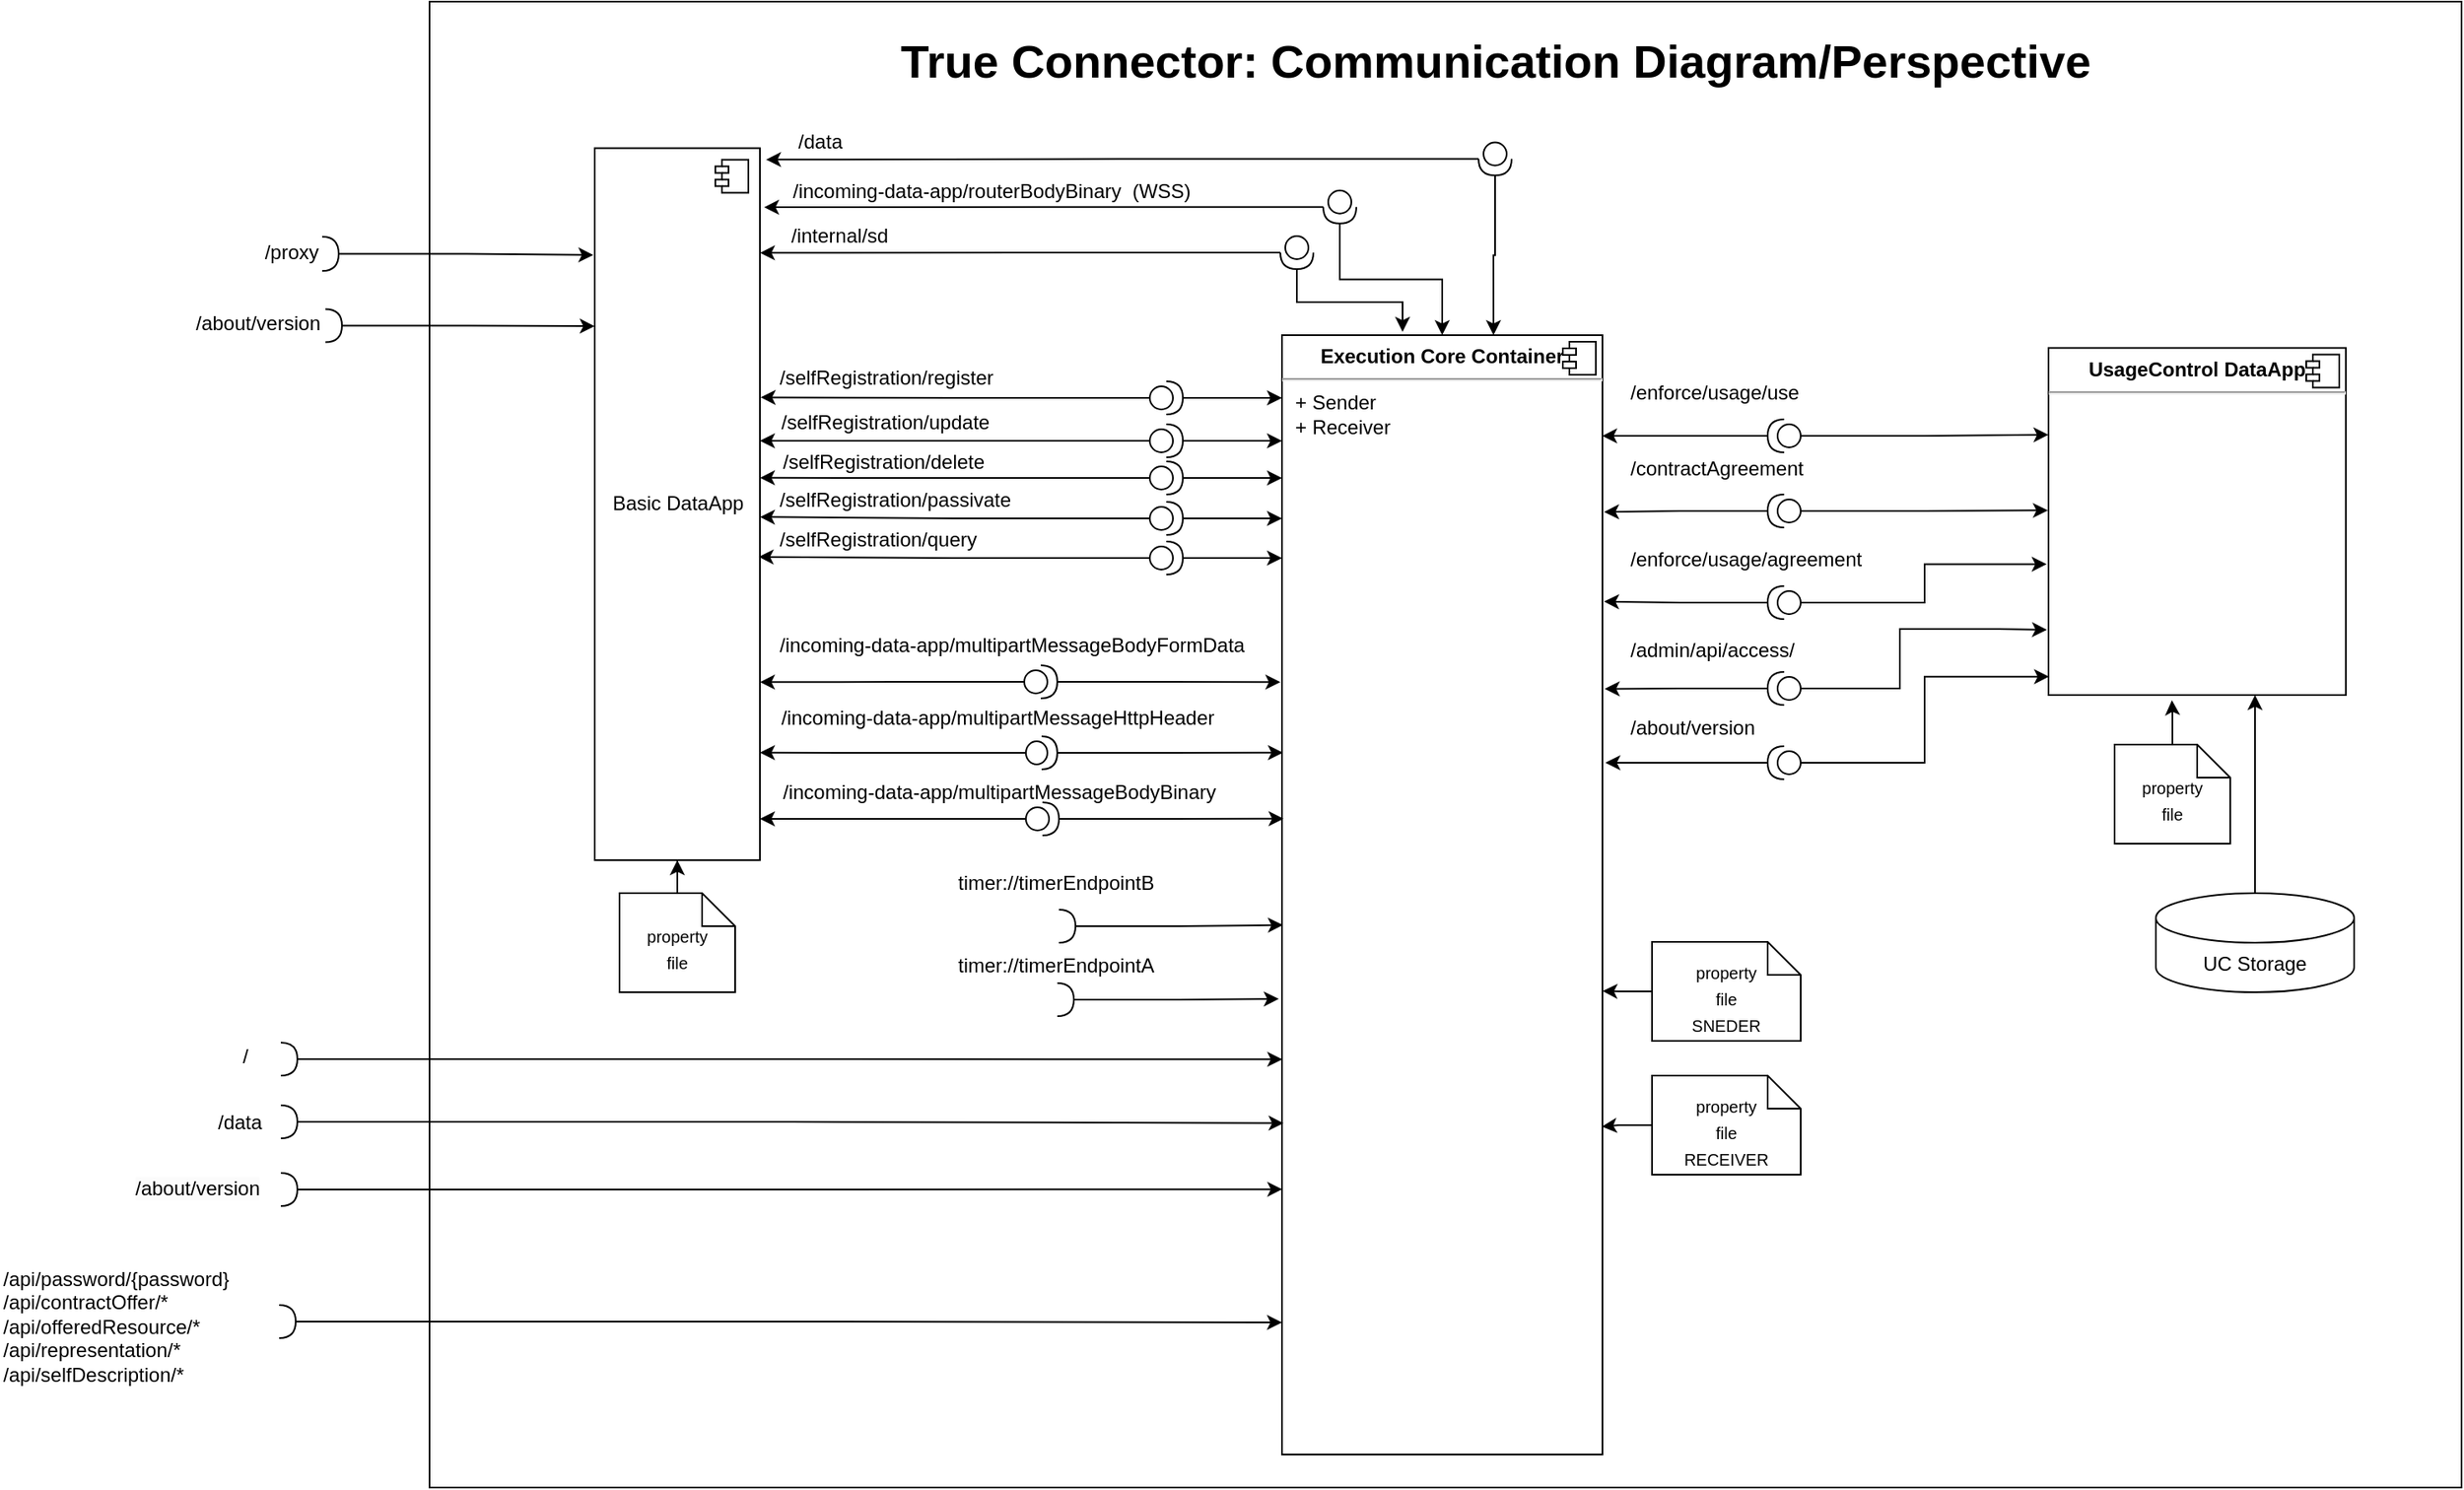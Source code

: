 <mxfile version="20.8.18" type="device"><diagram name="Page-1" id="HxF8pDcrHoCkQKzyp_-d"><mxGraphModel dx="2600" dy="915" grid="1" gridSize="10" guides="1" tooltips="1" connect="1" arrows="1" fold="1" page="1" pageScale="1" pageWidth="850" pageHeight="1100" math="0" shadow="0"><root><mxCell id="0"/><mxCell id="1" parent="0"/><mxCell id="eHcVidoH89-sL1lNpam1-238" value="" style="rounded=0;whiteSpace=wrap;html=1;fontSize=10;" vertex="1" parent="1"><mxGeometry x="-200" width="1230" height="900" as="geometry"/></mxCell><mxCell id="eHcVidoH89-sL1lNpam1-1" value="Basic DataApp" style="html=1;dropTarget=0;" vertex="1" parent="1"><mxGeometry x="-100" y="88.75" width="100" height="431.25" as="geometry"/></mxCell><mxCell id="eHcVidoH89-sL1lNpam1-2" value="" style="shape=module;jettyWidth=8;jettyHeight=4;" vertex="1" parent="eHcVidoH89-sL1lNpam1-1"><mxGeometry x="1" width="20" height="20" relative="1" as="geometry"><mxPoint x="-27" y="7" as="offset"/></mxGeometry></mxCell><mxCell id="eHcVidoH89-sL1lNpam1-3" value="&lt;p style=&quot;margin:0px;margin-top:6px;text-align:center;&quot;&gt;&lt;b&gt;UsageControl DataApp&lt;/b&gt;&lt;/p&gt;&lt;hr&gt;&lt;p style=&quot;margin:0px;margin-left:8px;&quot;&gt;&lt;br&gt;&lt;/p&gt;" style="align=left;overflow=fill;html=1;dropTarget=0;" vertex="1" parent="1"><mxGeometry x="780" y="209.75" width="180" height="210.25" as="geometry"/></mxCell><mxCell id="eHcVidoH89-sL1lNpam1-4" value="" style="shape=component;jettyWidth=8;jettyHeight=4;" vertex="1" parent="eHcVidoH89-sL1lNpam1-3"><mxGeometry x="1" width="20" height="20" relative="1" as="geometry"><mxPoint x="-24" y="4" as="offset"/></mxGeometry></mxCell><mxCell id="eHcVidoH89-sL1lNpam1-17" value="/data" style="text;html=1;strokeColor=none;fillColor=none;align=right;verticalAlign=middle;whiteSpace=wrap;rounded=0;" vertex="1" parent="1"><mxGeometry x="10" y="69.75" width="42" height="30" as="geometry"/></mxCell><mxCell id="eHcVidoH89-sL1lNpam1-18" value="/proxy" style="text;html=1;strokeColor=none;fillColor=none;align=right;verticalAlign=middle;whiteSpace=wrap;rounded=0;" vertex="1" parent="1"><mxGeometry x="-307" y="137" width="42" height="30" as="geometry"/></mxCell><mxCell id="eHcVidoH89-sL1lNpam1-19" value="/about/version" style="text;html=1;strokeColor=none;fillColor=none;align=right;verticalAlign=middle;whiteSpace=wrap;rounded=0;" vertex="1" parent="1"><mxGeometry x="-338.5" y="179.75" width="73.5" height="30" as="geometry"/></mxCell><mxCell id="eHcVidoH89-sL1lNpam1-92" style="edgeStyle=orthogonalEdgeStyle;rounded=0;orthogonalLoop=1;jettySize=auto;html=1;entryX=0.5;entryY=0;entryDx=0;entryDy=0;" edge="1" parent="1" source="eHcVidoH89-sL1lNpam1-20" target="eHcVidoH89-sL1lNpam1-26"><mxGeometry relative="1" as="geometry"/></mxCell><mxCell id="eHcVidoH89-sL1lNpam1-156" style="edgeStyle=orthogonalEdgeStyle;rounded=0;orthogonalLoop=1;jettySize=auto;html=1;entryX=1.025;entryY=0.083;entryDx=0;entryDy=0;entryPerimeter=0;" edge="1" parent="1" source="eHcVidoH89-sL1lNpam1-20" target="eHcVidoH89-sL1lNpam1-1"><mxGeometry relative="1" as="geometry"/></mxCell><mxCell id="eHcVidoH89-sL1lNpam1-20" value="" style="shape=providedRequiredInterface;html=1;verticalLabelPosition=bottom;sketch=0;direction=south;" vertex="1" parent="1"><mxGeometry x="341" y="114.38" width="20" height="20" as="geometry"/></mxCell><mxCell id="eHcVidoH89-sL1lNpam1-22" value="/incoming-data-app/routerBodyBinary&amp;nbsp; (WSS)" style="text;html=1;strokeColor=none;fillColor=none;align=left;verticalAlign=middle;whiteSpace=wrap;rounded=0;" vertex="1" parent="1"><mxGeometry x="18" y="99.75" width="248" height="30" as="geometry"/></mxCell><mxCell id="eHcVidoH89-sL1lNpam1-72" style="edgeStyle=orthogonalEdgeStyle;rounded=0;orthogonalLoop=1;jettySize=auto;html=1;" edge="1" parent="1" source="eHcVidoH89-sL1lNpam1-25"><mxGeometry relative="1" as="geometry"><mxPoint x="316" y="240" as="targetPoint"/></mxGeometry></mxCell><mxCell id="eHcVidoH89-sL1lNpam1-122" style="edgeStyle=orthogonalEdgeStyle;rounded=0;orthogonalLoop=1;jettySize=auto;html=1;entryX=1.004;entryY=0.35;entryDx=0;entryDy=0;entryPerimeter=0;" edge="1" parent="1" source="eHcVidoH89-sL1lNpam1-25" target="eHcVidoH89-sL1lNpam1-1"><mxGeometry relative="1" as="geometry"/></mxCell><mxCell id="eHcVidoH89-sL1lNpam1-25" value="" style="shape=providedRequiredInterface;html=1;verticalLabelPosition=bottom;sketch=0;direction=east;" vertex="1" parent="1"><mxGeometry x="236" y="230" width="20" height="20" as="geometry"/></mxCell><mxCell id="eHcVidoH89-sL1lNpam1-26" value="&lt;p style=&quot;margin:0px;margin-top:6px;text-align:center;&quot;&gt;&lt;b&gt;Execution Core Container&lt;/b&gt;&lt;/p&gt;&lt;hr&gt;&lt;p style=&quot;margin:0px;margin-left:8px;&quot;&gt;+ Sender&lt;br&gt;+ Receiver&lt;/p&gt;" style="align=left;overflow=fill;html=1;dropTarget=0;" vertex="1" parent="1"><mxGeometry x="316" y="202" width="194" height="678" as="geometry"/></mxCell><mxCell id="eHcVidoH89-sL1lNpam1-27" value="" style="shape=component;jettyWidth=8;jettyHeight=4;" vertex="1" parent="eHcVidoH89-sL1lNpam1-26"><mxGeometry x="1" width="20" height="20" relative="1" as="geometry"><mxPoint x="-24" y="4" as="offset"/></mxGeometry></mxCell><mxCell id="eHcVidoH89-sL1lNpam1-30" value="/selfRegistration/register" style="text;whiteSpace=wrap;html=1;" vertex="1" parent="1"><mxGeometry x="10" y="214" width="160" height="27.25" as="geometry"/></mxCell><mxCell id="eHcVidoH89-sL1lNpam1-32" value="/selfRegistration/delete" style="text;whiteSpace=wrap;html=1;" vertex="1" parent="1"><mxGeometry x="12" y="264.75" width="160" height="23" as="geometry"/></mxCell><mxCell id="eHcVidoH89-sL1lNpam1-33" value="/selfRegistration/passivate" style="text;whiteSpace=wrap;html=1;" vertex="1" parent="1"><mxGeometry x="10" y="287.75" width="170" height="26" as="geometry"/></mxCell><mxCell id="eHcVidoH89-sL1lNpam1-34" value="/selfRegistration/query" style="text;whiteSpace=wrap;html=1;" vertex="1" parent="1"><mxGeometry x="10" y="311.75" width="150" height="22.75" as="geometry"/></mxCell><mxCell id="eHcVidoH89-sL1lNpam1-35" value="/internal/sd" style="text;whiteSpace=wrap;html=1;" vertex="1" parent="1"><mxGeometry x="17" y="128.13" width="90" height="30" as="geometry"/></mxCell><mxCell id="eHcVidoH89-sL1lNpam1-36" value="/incoming-data-app/multipartMessageBodyBinary" style="text;whiteSpace=wrap;html=1;" vertex="1" parent="1"><mxGeometry x="12" y="465" width="300" height="30" as="geometry"/></mxCell><mxCell id="eHcVidoH89-sL1lNpam1-37" value="/incoming-data-app/multipartMessageBodyFormData" style="text;whiteSpace=wrap;html=1;" vertex="1" parent="1"><mxGeometry x="10" y="376" width="300" height="30" as="geometry"/></mxCell><mxCell id="eHcVidoH89-sL1lNpam1-38" value="/incoming-data-app/multipartMessageHttpHeader" style="text;whiteSpace=wrap;html=1;" vertex="1" parent="1"><mxGeometry x="11" y="420" width="300" height="30" as="geometry"/></mxCell><mxCell id="eHcVidoH89-sL1lNpam1-39" value="timer://timerEndpointA" style="text;whiteSpace=wrap;html=1;" vertex="1" parent="1"><mxGeometry x="118" y="570" width="150" height="40" as="geometry"/></mxCell><mxCell id="eHcVidoH89-sL1lNpam1-40" value="/data" style="text;whiteSpace=wrap;html=1;" vertex="1" parent="1"><mxGeometry x="-330" y="665" width="60" height="29" as="geometry"/></mxCell><mxCell id="eHcVidoH89-sL1lNpam1-41" value="timer://timerEndpointB" style="text;whiteSpace=wrap;html=1;" vertex="1" parent="1"><mxGeometry x="118" y="520" width="150" height="29" as="geometry"/></mxCell><mxCell id="eHcVidoH89-sL1lNpam1-42" value="/enforce/usage/use" style="text;whiteSpace=wrap;html=1;" vertex="1" parent="1"><mxGeometry x="525" y="223" width="140" height="30" as="geometry"/></mxCell><mxCell id="eHcVidoH89-sL1lNpam1-43" value="/enforce/usage/agreement" style="text;whiteSpace=wrap;html=1;" vertex="1" parent="1"><mxGeometry x="525" y="324" width="170" height="30" as="geometry"/></mxCell><mxCell id="eHcVidoH89-sL1lNpam1-44" value="/contractAgreement" style="text;whiteSpace=wrap;html=1;" vertex="1" parent="1"><mxGeometry x="525" y="268.5" width="140" height="30" as="geometry"/></mxCell><mxCell id="eHcVidoH89-sL1lNpam1-45" value="/admin/api/access/" style="text;whiteSpace=wrap;html=1;" vertex="1" parent="1"><mxGeometry x="525" y="379" width="130" height="25" as="geometry"/></mxCell><mxCell id="eHcVidoH89-sL1lNpam1-46" value="/about/version" style="text;whiteSpace=wrap;html=1;" vertex="1" parent="1"><mxGeometry x="525" y="426" width="110" height="25" as="geometry"/></mxCell><mxCell id="eHcVidoH89-sL1lNpam1-154" value="" style="edgeStyle=orthogonalEdgeStyle;rounded=0;orthogonalLoop=1;jettySize=auto;html=1;" edge="1" parent="1" source="eHcVidoH89-sL1lNpam1-47" target="eHcVidoH89-sL1lNpam1-3"><mxGeometry relative="1" as="geometry"><Array as="points"><mxPoint x="905" y="400"/><mxPoint x="905" y="400"/></Array></mxGeometry></mxCell><mxCell id="eHcVidoH89-sL1lNpam1-47" value="UC Storage" style="shape=cylinder3;whiteSpace=wrap;html=1;boundedLbl=1;backgroundOutline=1;size=15;" vertex="1" parent="1"><mxGeometry x="845" y="540" width="120" height="60" as="geometry"/></mxCell><mxCell id="eHcVidoH89-sL1lNpam1-51" value="&lt;span style=&quot;color: rgb(0, 0, 0); font-family: Helvetica; font-size: 12px; font-style: normal; font-variant-ligatures: normal; font-variant-caps: normal; font-weight: 400; letter-spacing: normal; orphans: 2; text-align: left; text-indent: 0px; text-transform: none; widows: 2; word-spacing: 0px; -webkit-text-stroke-width: 0px; background-color: rgb(251, 251, 251); text-decoration-thickness: initial; text-decoration-style: initial; text-decoration-color: initial; float: none; display: inline !important;&quot;&gt;/about/version&lt;/span&gt;" style="text;whiteSpace=wrap;html=1;" vertex="1" parent="1"><mxGeometry x="-380" y="704.5" width="110" height="30" as="geometry"/></mxCell><mxCell id="eHcVidoH89-sL1lNpam1-52" value="/" style="text;whiteSpace=wrap;html=1;" vertex="1" parent="1"><mxGeometry x="-315" y="625" width="60" height="29" as="geometry"/></mxCell><mxCell id="eHcVidoH89-sL1lNpam1-66" style="edgeStyle=orthogonalEdgeStyle;rounded=0;orthogonalLoop=1;jettySize=auto;html=1;" edge="1" parent="1" source="eHcVidoH89-sL1lNpam1-56"><mxGeometry relative="1" as="geometry"><mxPoint x="389" y="200" as="targetPoint"/><Array as="points"><mxPoint x="325" y="182"/><mxPoint x="389" y="182"/></Array></mxGeometry></mxCell><mxCell id="eHcVidoH89-sL1lNpam1-155" style="edgeStyle=orthogonalEdgeStyle;rounded=0;orthogonalLoop=1;jettySize=auto;html=1;entryX=1;entryY=0.147;entryDx=0;entryDy=0;entryPerimeter=0;" edge="1" parent="1" source="eHcVidoH89-sL1lNpam1-56" target="eHcVidoH89-sL1lNpam1-1"><mxGeometry relative="1" as="geometry"/></mxCell><mxCell id="eHcVidoH89-sL1lNpam1-56" value="" style="shape=providedRequiredInterface;html=1;verticalLabelPosition=bottom;sketch=0;direction=south;" vertex="1" parent="1"><mxGeometry x="315" y="142" width="20" height="20" as="geometry"/></mxCell><mxCell id="eHcVidoH89-sL1lNpam1-102" style="edgeStyle=orthogonalEdgeStyle;rounded=0;orthogonalLoop=1;jettySize=auto;html=1;entryX=0;entryY=0.25;entryDx=0;entryDy=0;" edge="1" parent="1" source="eHcVidoH89-sL1lNpam1-69" target="eHcVidoH89-sL1lNpam1-1"><mxGeometry relative="1" as="geometry"/></mxCell><mxCell id="eHcVidoH89-sL1lNpam1-69" value="" style="shape=requiredInterface;html=1;verticalLabelPosition=bottom;sketch=0;" vertex="1" parent="1"><mxGeometry x="-263" y="186.25" width="10" height="20" as="geometry"/></mxCell><mxCell id="eHcVidoH89-sL1lNpam1-77" style="edgeStyle=orthogonalEdgeStyle;rounded=0;orthogonalLoop=1;jettySize=auto;html=1;" edge="1" parent="1" source="eHcVidoH89-sL1lNpam1-73"><mxGeometry relative="1" as="geometry"><mxPoint x="316" y="266" as="targetPoint"/></mxGeometry></mxCell><mxCell id="eHcVidoH89-sL1lNpam1-123" style="edgeStyle=orthogonalEdgeStyle;rounded=0;orthogonalLoop=1;jettySize=auto;html=1;entryX=1;entryY=0.411;entryDx=0;entryDy=0;entryPerimeter=0;" edge="1" parent="1" source="eHcVidoH89-sL1lNpam1-73" target="eHcVidoH89-sL1lNpam1-1"><mxGeometry relative="1" as="geometry"/></mxCell><mxCell id="eHcVidoH89-sL1lNpam1-73" value="" style="shape=providedRequiredInterface;html=1;verticalLabelPosition=bottom;sketch=0;direction=east;" vertex="1" parent="1"><mxGeometry x="236" y="256" width="20" height="20" as="geometry"/></mxCell><mxCell id="eHcVidoH89-sL1lNpam1-79" style="edgeStyle=orthogonalEdgeStyle;rounded=0;orthogonalLoop=1;jettySize=auto;html=1;" edge="1" parent="1" source="eHcVidoH89-sL1lNpam1-74"><mxGeometry relative="1" as="geometry"><mxPoint x="316" y="288.5" as="targetPoint"/></mxGeometry></mxCell><mxCell id="eHcVidoH89-sL1lNpam1-126" style="edgeStyle=orthogonalEdgeStyle;rounded=0;orthogonalLoop=1;jettySize=auto;html=1;entryX=1;entryY=0.463;entryDx=0;entryDy=0;entryPerimeter=0;" edge="1" parent="1" source="eHcVidoH89-sL1lNpam1-74" target="eHcVidoH89-sL1lNpam1-1"><mxGeometry relative="1" as="geometry"/></mxCell><mxCell id="eHcVidoH89-sL1lNpam1-74" value="" style="shape=providedRequiredInterface;html=1;verticalLabelPosition=bottom;sketch=0;direction=east;" vertex="1" parent="1"><mxGeometry x="236" y="278.5" width="20" height="20" as="geometry"/></mxCell><mxCell id="eHcVidoH89-sL1lNpam1-105" style="edgeStyle=orthogonalEdgeStyle;rounded=0;orthogonalLoop=1;jettySize=auto;html=1;" edge="1" parent="1" source="eHcVidoH89-sL1lNpam1-75"><mxGeometry relative="1" as="geometry"><mxPoint x="316" y="313" as="targetPoint"/></mxGeometry></mxCell><mxCell id="eHcVidoH89-sL1lNpam1-127" style="edgeStyle=orthogonalEdgeStyle;rounded=0;orthogonalLoop=1;jettySize=auto;html=1;entryX=1;entryY=0.518;entryDx=0;entryDy=0;entryPerimeter=0;" edge="1" parent="1" source="eHcVidoH89-sL1lNpam1-75" target="eHcVidoH89-sL1lNpam1-1"><mxGeometry relative="1" as="geometry"/></mxCell><mxCell id="eHcVidoH89-sL1lNpam1-75" value="" style="shape=providedRequiredInterface;html=1;verticalLabelPosition=bottom;sketch=0;direction=east;" vertex="1" parent="1"><mxGeometry x="236" y="303" width="20" height="20" as="geometry"/></mxCell><mxCell id="eHcVidoH89-sL1lNpam1-81" style="edgeStyle=orthogonalEdgeStyle;rounded=0;orthogonalLoop=1;jettySize=auto;html=1;" edge="1" parent="1" source="eHcVidoH89-sL1lNpam1-76"><mxGeometry relative="1" as="geometry"><mxPoint x="316" y="337" as="targetPoint"/></mxGeometry></mxCell><mxCell id="eHcVidoH89-sL1lNpam1-128" style="edgeStyle=orthogonalEdgeStyle;rounded=0;orthogonalLoop=1;jettySize=auto;html=1;entryX=0.992;entryY=0.574;entryDx=0;entryDy=0;entryPerimeter=0;" edge="1" parent="1" source="eHcVidoH89-sL1lNpam1-76" target="eHcVidoH89-sL1lNpam1-1"><mxGeometry relative="1" as="geometry"/></mxCell><mxCell id="eHcVidoH89-sL1lNpam1-76" value="" style="shape=providedRequiredInterface;html=1;verticalLabelPosition=bottom;sketch=0;direction=east;" vertex="1" parent="1"><mxGeometry x="236" y="327" width="20" height="20" as="geometry"/></mxCell><mxCell id="eHcVidoH89-sL1lNpam1-103" style="edgeStyle=orthogonalEdgeStyle;rounded=0;orthogonalLoop=1;jettySize=auto;html=1;entryX=-0.008;entryY=0.15;entryDx=0;entryDy=0;entryPerimeter=0;" edge="1" parent="1" source="eHcVidoH89-sL1lNpam1-90" target="eHcVidoH89-sL1lNpam1-1"><mxGeometry relative="1" as="geometry"/></mxCell><mxCell id="eHcVidoH89-sL1lNpam1-90" value="" style="shape=requiredInterface;html=1;verticalLabelPosition=bottom;sketch=0;" vertex="1" parent="1"><mxGeometry x="-265" y="142.38" width="10" height="20.75" as="geometry"/></mxCell><mxCell id="eHcVidoH89-sL1lNpam1-115" style="edgeStyle=orthogonalEdgeStyle;rounded=0;orthogonalLoop=1;jettySize=auto;html=1;entryX=1;entryY=0.75;entryDx=0;entryDy=0;" edge="1" parent="1" source="eHcVidoH89-sL1lNpam1-107" target="eHcVidoH89-sL1lNpam1-1"><mxGeometry relative="1" as="geometry"/></mxCell><mxCell id="eHcVidoH89-sL1lNpam1-167" style="edgeStyle=orthogonalEdgeStyle;rounded=0;orthogonalLoop=1;jettySize=auto;html=1;entryX=-0.005;entryY=0.31;entryDx=0;entryDy=0;entryPerimeter=0;" edge="1" parent="1" source="eHcVidoH89-sL1lNpam1-107" target="eHcVidoH89-sL1lNpam1-26"><mxGeometry relative="1" as="geometry"/></mxCell><mxCell id="eHcVidoH89-sL1lNpam1-107" value="" style="shape=providedRequiredInterface;html=1;verticalLabelPosition=bottom;sketch=0;direction=east;" vertex="1" parent="1"><mxGeometry x="160" y="402" width="20" height="20" as="geometry"/></mxCell><mxCell id="eHcVidoH89-sL1lNpam1-120" style="edgeStyle=orthogonalEdgeStyle;rounded=0;orthogonalLoop=1;jettySize=auto;html=1;entryX=1;entryY=0.849;entryDx=0;entryDy=0;entryPerimeter=0;" edge="1" parent="1" source="eHcVidoH89-sL1lNpam1-108" target="eHcVidoH89-sL1lNpam1-1"><mxGeometry relative="1" as="geometry"/></mxCell><mxCell id="eHcVidoH89-sL1lNpam1-168" style="edgeStyle=orthogonalEdgeStyle;rounded=0;orthogonalLoop=1;jettySize=auto;html=1;entryX=0.003;entryY=0.373;entryDx=0;entryDy=0;entryPerimeter=0;" edge="1" parent="1" source="eHcVidoH89-sL1lNpam1-108" target="eHcVidoH89-sL1lNpam1-26"><mxGeometry relative="1" as="geometry"/></mxCell><mxCell id="eHcVidoH89-sL1lNpam1-108" value="" style="shape=providedRequiredInterface;html=1;verticalLabelPosition=bottom;sketch=0;direction=east;" vertex="1" parent="1"><mxGeometry x="161" y="445" width="19" height="20" as="geometry"/></mxCell><mxCell id="eHcVidoH89-sL1lNpam1-118" style="edgeStyle=orthogonalEdgeStyle;rounded=0;orthogonalLoop=1;jettySize=auto;html=1;entryX=1;entryY=0.942;entryDx=0;entryDy=0;entryPerimeter=0;" edge="1" parent="1" source="eHcVidoH89-sL1lNpam1-109" target="eHcVidoH89-sL1lNpam1-1"><mxGeometry relative="1" as="geometry"/></mxCell><mxCell id="eHcVidoH89-sL1lNpam1-169" style="edgeStyle=orthogonalEdgeStyle;rounded=0;orthogonalLoop=1;jettySize=auto;html=1;entryX=0.005;entryY=0.432;entryDx=0;entryDy=0;entryPerimeter=0;" edge="1" parent="1" source="eHcVidoH89-sL1lNpam1-109" target="eHcVidoH89-sL1lNpam1-26"><mxGeometry relative="1" as="geometry"/></mxCell><mxCell id="eHcVidoH89-sL1lNpam1-109" value="" style="shape=providedRequiredInterface;html=1;verticalLabelPosition=bottom;sketch=0;direction=east;" vertex="1" parent="1"><mxGeometry x="161" y="485" width="20" height="20" as="geometry"/></mxCell><mxCell id="eHcVidoH89-sL1lNpam1-121" value="/selfRegistration/update" style="text;whiteSpace=wrap;html=1;" vertex="1" parent="1"><mxGeometry x="11" y="241.25" width="160" height="30" as="geometry"/></mxCell><mxCell id="eHcVidoH89-sL1lNpam1-190" style="edgeStyle=orthogonalEdgeStyle;rounded=0;orthogonalLoop=1;jettySize=auto;html=1;entryX=0.001;entryY=0.647;entryDx=0;entryDy=0;entryPerimeter=0;" edge="1" parent="1" source="eHcVidoH89-sL1lNpam1-129" target="eHcVidoH89-sL1lNpam1-26"><mxGeometry relative="1" as="geometry"/></mxCell><mxCell id="eHcVidoH89-sL1lNpam1-129" value="" style="shape=requiredInterface;html=1;verticalLabelPosition=bottom;sketch=0;" vertex="1" parent="1"><mxGeometry x="-290" y="630.5" width="10" height="20" as="geometry"/></mxCell><mxCell id="eHcVidoH89-sL1lNpam1-189" style="edgeStyle=orthogonalEdgeStyle;rounded=0;orthogonalLoop=1;jettySize=auto;html=1;entryX=0.005;entryY=0.704;entryDx=0;entryDy=0;entryPerimeter=0;" edge="1" parent="1" source="eHcVidoH89-sL1lNpam1-130" target="eHcVidoH89-sL1lNpam1-26"><mxGeometry relative="1" as="geometry"/></mxCell><mxCell id="eHcVidoH89-sL1lNpam1-130" value="" style="shape=requiredInterface;html=1;verticalLabelPosition=bottom;sketch=0;" vertex="1" parent="1"><mxGeometry x="-290" y="668.5" width="10" height="20" as="geometry"/></mxCell><mxCell id="eHcVidoH89-sL1lNpam1-188" style="edgeStyle=orthogonalEdgeStyle;rounded=0;orthogonalLoop=1;jettySize=auto;html=1;entryX=0.001;entryY=0.763;entryDx=0;entryDy=0;entryPerimeter=0;" edge="1" parent="1" source="eHcVidoH89-sL1lNpam1-132" target="eHcVidoH89-sL1lNpam1-26"><mxGeometry relative="1" as="geometry"><mxPoint x="310" y="719" as="targetPoint"/></mxGeometry></mxCell><mxCell id="eHcVidoH89-sL1lNpam1-132" value="" style="shape=requiredInterface;html=1;verticalLabelPosition=bottom;sketch=0;" vertex="1" parent="1"><mxGeometry x="-290" y="709.5" width="10" height="20" as="geometry"/></mxCell><mxCell id="eHcVidoH89-sL1lNpam1-236" style="edgeStyle=orthogonalEdgeStyle;rounded=0;orthogonalLoop=1;jettySize=auto;html=1;entryX=0;entryY=0.25;entryDx=0;entryDy=0;fontSize=10;" edge="1" parent="1" source="eHcVidoH89-sL1lNpam1-136" target="eHcVidoH89-sL1lNpam1-3"><mxGeometry relative="1" as="geometry"/></mxCell><mxCell id="eHcVidoH89-sL1lNpam1-237" style="edgeStyle=orthogonalEdgeStyle;rounded=0;orthogonalLoop=1;jettySize=auto;html=1;entryX=0.999;entryY=0.09;entryDx=0;entryDy=0;entryPerimeter=0;fontSize=10;" edge="1" parent="1" source="eHcVidoH89-sL1lNpam1-136" target="eHcVidoH89-sL1lNpam1-26"><mxGeometry relative="1" as="geometry"/></mxCell><mxCell id="eHcVidoH89-sL1lNpam1-136" value="" style="shape=providedRequiredInterface;html=1;verticalLabelPosition=bottom;sketch=0;direction=west;" vertex="1" parent="1"><mxGeometry x="610" y="253" width="20" height="20" as="geometry"/></mxCell><mxCell id="eHcVidoH89-sL1lNpam1-198" style="edgeStyle=orthogonalEdgeStyle;rounded=0;orthogonalLoop=1;jettySize=auto;html=1;entryX=1.005;entryY=0.158;entryDx=0;entryDy=0;entryPerimeter=0;" edge="1" parent="1" source="eHcVidoH89-sL1lNpam1-139" target="eHcVidoH89-sL1lNpam1-26"><mxGeometry relative="1" as="geometry"><mxPoint x="530" y="308" as="targetPoint"/></mxGeometry></mxCell><mxCell id="eHcVidoH89-sL1lNpam1-232" style="edgeStyle=orthogonalEdgeStyle;rounded=0;orthogonalLoop=1;jettySize=auto;html=1;entryX=-0.002;entryY=0.468;entryDx=0;entryDy=0;entryPerimeter=0;fontSize=10;" edge="1" parent="1" source="eHcVidoH89-sL1lNpam1-139" target="eHcVidoH89-sL1lNpam1-3"><mxGeometry relative="1" as="geometry"/></mxCell><mxCell id="eHcVidoH89-sL1lNpam1-139" value="" style="shape=providedRequiredInterface;html=1;verticalLabelPosition=bottom;sketch=0;direction=west;" vertex="1" parent="1"><mxGeometry x="610" y="298.5" width="20" height="20" as="geometry"/></mxCell><mxCell id="eHcVidoH89-sL1lNpam1-223" style="edgeStyle=orthogonalEdgeStyle;rounded=0;orthogonalLoop=1;jettySize=auto;html=1;fontSize=10;entryX=1.005;entryY=0.238;entryDx=0;entryDy=0;entryPerimeter=0;" edge="1" parent="1" source="eHcVidoH89-sL1lNpam1-142" target="eHcVidoH89-sL1lNpam1-26"><mxGeometry relative="1" as="geometry"><mxPoint x="540" y="363" as="targetPoint"/></mxGeometry></mxCell><mxCell id="eHcVidoH89-sL1lNpam1-231" style="edgeStyle=orthogonalEdgeStyle;rounded=0;orthogonalLoop=1;jettySize=auto;html=1;entryX=-0.006;entryY=0.623;entryDx=0;entryDy=0;entryPerimeter=0;fontSize=10;" edge="1" parent="1" source="eHcVidoH89-sL1lNpam1-142" target="eHcVidoH89-sL1lNpam1-3"><mxGeometry relative="1" as="geometry"/></mxCell><mxCell id="eHcVidoH89-sL1lNpam1-142" value="" style="shape=providedRequiredInterface;html=1;verticalLabelPosition=bottom;sketch=0;direction=west;" vertex="1" parent="1"><mxGeometry x="610" y="354" width="20" height="20" as="geometry"/></mxCell><mxCell id="eHcVidoH89-sL1lNpam1-148" style="edgeStyle=orthogonalEdgeStyle;rounded=0;orthogonalLoop=1;jettySize=auto;html=1;exitX=0.5;exitY=1;exitDx=0;exitDy=0;" edge="1" parent="1" source="eHcVidoH89-sL1lNpam1-46" target="eHcVidoH89-sL1lNpam1-46"><mxGeometry relative="1" as="geometry"/></mxCell><mxCell id="eHcVidoH89-sL1lNpam1-230" style="edgeStyle=orthogonalEdgeStyle;rounded=0;orthogonalLoop=1;jettySize=auto;html=1;fontSize=10;entryX=-0.005;entryY=0.812;entryDx=0;entryDy=0;entryPerimeter=0;" edge="1" parent="1" source="eHcVidoH89-sL1lNpam1-150" target="eHcVidoH89-sL1lNpam1-3"><mxGeometry relative="1" as="geometry"><mxPoint x="750" y="380" as="targetPoint"/><Array as="points"><mxPoint x="690" y="416"/><mxPoint x="690" y="380"/><mxPoint x="750" y="380"/></Array></mxGeometry></mxCell><mxCell id="eHcVidoH89-sL1lNpam1-234" style="edgeStyle=orthogonalEdgeStyle;rounded=0;orthogonalLoop=1;jettySize=auto;html=1;fontSize=10;entryX=1.007;entryY=0.316;entryDx=0;entryDy=0;entryPerimeter=0;" edge="1" parent="1" source="eHcVidoH89-sL1lNpam1-150" target="eHcVidoH89-sL1lNpam1-26"><mxGeometry relative="1" as="geometry"><mxPoint x="540" y="416" as="targetPoint"/></mxGeometry></mxCell><mxCell id="eHcVidoH89-sL1lNpam1-150" value="" style="shape=providedRequiredInterface;html=1;verticalLabelPosition=bottom;sketch=0;direction=west;" vertex="1" parent="1"><mxGeometry x="610" y="406" width="20" height="20" as="geometry"/></mxCell><mxCell id="eHcVidoH89-sL1lNpam1-187" style="edgeStyle=orthogonalEdgeStyle;rounded=0;orthogonalLoop=1;jettySize=auto;html=1;entryX=0;entryY=0.882;entryDx=0;entryDy=0;entryPerimeter=0;" edge="1" parent="1" source="eHcVidoH89-sL1lNpam1-157" target="eHcVidoH89-sL1lNpam1-26"><mxGeometry relative="1" as="geometry"><mxPoint x="310" y="800" as="targetPoint"/></mxGeometry></mxCell><mxCell id="eHcVidoH89-sL1lNpam1-157" value="" style="shape=requiredInterface;html=1;verticalLabelPosition=bottom;sketch=0;" vertex="1" parent="1"><mxGeometry x="-291" y="789.5" width="10" height="20" as="geometry"/></mxCell><mxCell id="eHcVidoH89-sL1lNpam1-174" style="edgeStyle=orthogonalEdgeStyle;rounded=0;orthogonalLoop=1;jettySize=auto;html=1;entryX=0.003;entryY=0.527;entryDx=0;entryDy=0;entryPerimeter=0;" edge="1" parent="1" source="eHcVidoH89-sL1lNpam1-171" target="eHcVidoH89-sL1lNpam1-26"><mxGeometry relative="1" as="geometry"/></mxCell><mxCell id="eHcVidoH89-sL1lNpam1-171" value="" style="shape=requiredInterface;html=1;verticalLabelPosition=bottom;sketch=0;" vertex="1" parent="1"><mxGeometry x="181" y="550" width="10" height="20" as="geometry"/></mxCell><mxCell id="eHcVidoH89-sL1lNpam1-173" style="edgeStyle=orthogonalEdgeStyle;rounded=0;orthogonalLoop=1;jettySize=auto;html=1;entryX=-0.01;entryY=0.593;entryDx=0;entryDy=0;entryPerimeter=0;" edge="1" parent="1" source="eHcVidoH89-sL1lNpam1-172" target="eHcVidoH89-sL1lNpam1-26"><mxGeometry relative="1" as="geometry"/></mxCell><mxCell id="eHcVidoH89-sL1lNpam1-172" value="" style="shape=requiredInterface;html=1;verticalLabelPosition=bottom;sketch=0;" vertex="1" parent="1"><mxGeometry x="180" y="594.5" width="10" height="20" as="geometry"/></mxCell><mxCell id="eHcVidoH89-sL1lNpam1-185" value="/api/password/{password}&#10;/api/contractOffer/*&#10;/api/offeredResource/*&#10;/api/representation/*&#10;/api/selfDescription/*" style="text;whiteSpace=wrap;html=1;" vertex="1" parent="1"><mxGeometry x="-460" y="759.5" width="150" height="80" as="geometry"/></mxCell><mxCell id="eHcVidoH89-sL1lNpam1-203" value="&lt;font size=&quot;1&quot; style=&quot;&quot;&gt;&lt;b style=&quot;font-size: 28px;&quot;&gt;True Connector: Communication Diagram/Perspective&lt;/b&gt;&lt;/font&gt;" style="text;html=1;strokeColor=none;fillColor=none;align=center;verticalAlign=middle;whiteSpace=wrap;rounded=0;" vertex="1" parent="1"><mxGeometry x="62.5" y="10" width="765" height="51.25" as="geometry"/></mxCell><mxCell id="eHcVidoH89-sL1lNpam1-210" style="edgeStyle=orthogonalEdgeStyle;rounded=0;orthogonalLoop=1;jettySize=auto;html=1;fontSize=30;entryX=0.66;entryY=0;entryDx=0;entryDy=0;entryPerimeter=0;" edge="1" parent="1" source="eHcVidoH89-sL1lNpam1-206" target="eHcVidoH89-sL1lNpam1-26"><mxGeometry relative="1" as="geometry"><mxPoint x="445" y="180" as="targetPoint"/></mxGeometry></mxCell><mxCell id="eHcVidoH89-sL1lNpam1-212" style="edgeStyle=orthogonalEdgeStyle;rounded=0;orthogonalLoop=1;jettySize=auto;html=1;fontSize=30;entryX=1.037;entryY=0.016;entryDx=0;entryDy=0;entryPerimeter=0;" edge="1" parent="1" source="eHcVidoH89-sL1lNpam1-206" target="eHcVidoH89-sL1lNpam1-1"><mxGeometry relative="1" as="geometry"><mxPoint x="10" y="91" as="targetPoint"/></mxGeometry></mxCell><mxCell id="eHcVidoH89-sL1lNpam1-206" value="" style="shape=providedRequiredInterface;html=1;verticalLabelPosition=bottom;sketch=0;direction=south;" vertex="1" parent="1"><mxGeometry x="435" y="85.25" width="20" height="20" as="geometry"/></mxCell><mxCell id="eHcVidoH89-sL1lNpam1-221" style="edgeStyle=orthogonalEdgeStyle;rounded=0;orthogonalLoop=1;jettySize=auto;html=1;entryX=0.5;entryY=1;entryDx=0;entryDy=0;fontSize=10;" edge="1" parent="1" source="eHcVidoH89-sL1lNpam1-214" target="eHcVidoH89-sL1lNpam1-1"><mxGeometry relative="1" as="geometry"/></mxCell><mxCell id="eHcVidoH89-sL1lNpam1-214" value="&lt;p style=&quot;line-height: 30%;&quot;&gt;&lt;font style=&quot;font-size: 10px;&quot;&gt;property&lt;br&gt;file&lt;br&gt;&lt;/font&gt;&lt;/p&gt;" style="shape=note;size=20;whiteSpace=wrap;html=1;fontSize=30;" vertex="1" parent="1"><mxGeometry x="-85" y="540" width="70" height="60" as="geometry"/></mxCell><mxCell id="eHcVidoH89-sL1lNpam1-219" style="edgeStyle=orthogonalEdgeStyle;rounded=0;orthogonalLoop=1;jettySize=auto;html=1;entryX=1;entryY=0.586;entryDx=0;entryDy=0;entryPerimeter=0;fontSize=10;" edge="1" parent="1" source="eHcVidoH89-sL1lNpam1-215" target="eHcVidoH89-sL1lNpam1-26"><mxGeometry relative="1" as="geometry"/></mxCell><mxCell id="eHcVidoH89-sL1lNpam1-215" value="&lt;p style=&quot;line-height: 30%;&quot;&gt;&lt;font style=&quot;font-size: 10px;&quot;&gt;property&lt;br&gt;file&lt;br&gt;SNEDER&lt;/font&gt;&lt;/p&gt;" style="shape=note;size=20;whiteSpace=wrap;html=1;fontSize=30;" vertex="1" parent="1"><mxGeometry x="540" y="569.5" width="90" height="60" as="geometry"/></mxCell><mxCell id="eHcVidoH89-sL1lNpam1-220" style="edgeStyle=orthogonalEdgeStyle;rounded=0;orthogonalLoop=1;jettySize=auto;html=1;entryX=0.998;entryY=0.707;entryDx=0;entryDy=0;entryPerimeter=0;fontSize=10;" edge="1" parent="1" source="eHcVidoH89-sL1lNpam1-216" target="eHcVidoH89-sL1lNpam1-26"><mxGeometry relative="1" as="geometry"/></mxCell><mxCell id="eHcVidoH89-sL1lNpam1-216" value="&lt;p style=&quot;line-height: 30%;&quot;&gt;&lt;font style=&quot;font-size: 10px;&quot;&gt;property&lt;br&gt;file&lt;br&gt;RECEIVER&lt;/font&gt;&lt;/p&gt;" style="shape=note;size=20;whiteSpace=wrap;html=1;fontSize=30;" vertex="1" parent="1"><mxGeometry x="540" y="650.5" width="90" height="60" as="geometry"/></mxCell><mxCell id="eHcVidoH89-sL1lNpam1-222" style="edgeStyle=orthogonalEdgeStyle;rounded=0;orthogonalLoop=1;jettySize=auto;html=1;entryX=0.415;entryY=1.015;entryDx=0;entryDy=0;entryPerimeter=0;fontSize=10;" edge="1" parent="1" source="eHcVidoH89-sL1lNpam1-217" target="eHcVidoH89-sL1lNpam1-3"><mxGeometry relative="1" as="geometry"/></mxCell><mxCell id="eHcVidoH89-sL1lNpam1-217" value="&lt;p style=&quot;line-height: 30%;&quot;&gt;&lt;font style=&quot;font-size: 10px;&quot;&gt;property&lt;br&gt;file&lt;br&gt;&lt;/font&gt;&lt;/p&gt;" style="shape=note;size=20;whiteSpace=wrap;html=1;fontSize=30;" vertex="1" parent="1"><mxGeometry x="820" y="450" width="70" height="60" as="geometry"/></mxCell><mxCell id="eHcVidoH89-sL1lNpam1-229" style="edgeStyle=orthogonalEdgeStyle;rounded=0;orthogonalLoop=1;jettySize=auto;html=1;entryX=0.002;entryY=0.947;entryDx=0;entryDy=0;entryPerimeter=0;fontSize=10;" edge="1" parent="1" source="eHcVidoH89-sL1lNpam1-227" target="eHcVidoH89-sL1lNpam1-3"><mxGeometry relative="1" as="geometry"/></mxCell><mxCell id="eHcVidoH89-sL1lNpam1-233" style="edgeStyle=orthogonalEdgeStyle;rounded=0;orthogonalLoop=1;jettySize=auto;html=1;entryX=1.009;entryY=0.382;entryDx=0;entryDy=0;entryPerimeter=0;fontSize=10;" edge="1" parent="1" source="eHcVidoH89-sL1lNpam1-227" target="eHcVidoH89-sL1lNpam1-26"><mxGeometry relative="1" as="geometry"/></mxCell><mxCell id="eHcVidoH89-sL1lNpam1-227" value="" style="shape=providedRequiredInterface;html=1;verticalLabelPosition=bottom;sketch=0;direction=west;" vertex="1" parent="1"><mxGeometry x="610" y="451" width="20" height="20" as="geometry"/></mxCell></root></mxGraphModel></diagram></mxfile>